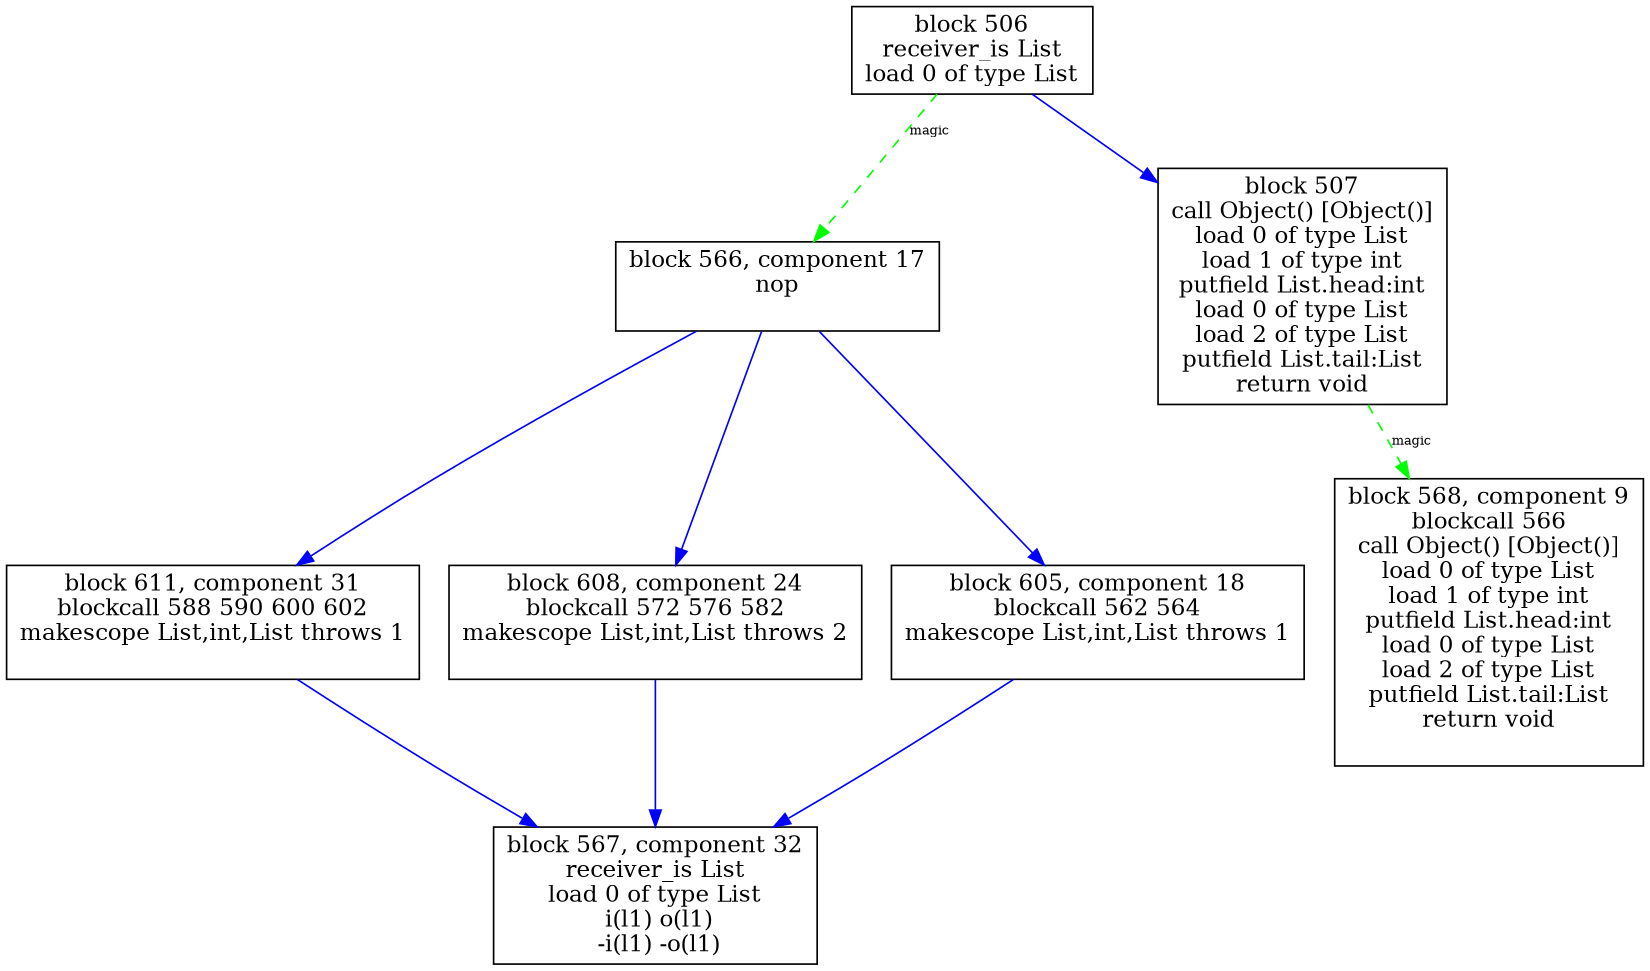 digraph "List(int,List)" {
size = "11,7.5";
codeblock_506 [ shape = box, label = "block 506\nreceiver_is List\nload 0 of type List"];
codeblock_566 [ shape = box, label = "block 566, component 17\nnop\n\n"];
codeblock_611 [ shape = box, label = "block 611, component 31\nblockcall 588 590 600 602\nmakescope List,int,List throws 1\n\n"];
codeblock_567 [ shape = box, label = "block 567, component 32\nreceiver_is List\nload 0 of type List\n i(l1) o(l1)\n -i(l1) -o(l1)\n"];
codeblock_611->codeblock_567 [color = blue label = "" fontsize = 8]
codeblock_566->codeblock_611 [color = blue label = "" fontsize = 8]
codeblock_608 [ shape = box, label = "block 608, component 24\nblockcall 572 576 582\nmakescope List,int,List throws 2\n\n"];
codeblock_608->codeblock_567 [color = blue label = "" fontsize = 8]
codeblock_566->codeblock_608 [color = blue label = "" fontsize = 8]
codeblock_605 [ shape = box, label = "block 605, component 18\nblockcall 562 564\nmakescope List,int,List throws 1\n\n"];
codeblock_605->codeblock_567 [color = blue label = "" fontsize = 8]
codeblock_566->codeblock_605 [color = blue label = "" fontsize = 8]
codeblock_506->codeblock_566 [color = green style = dashed label = "magic" fontsize = 8]
codeblock_507 [ shape = box, label = "block 507\ncall Object() [Object()]\nload 0 of type List\nload 1 of type int\nputfield List.head:int\nload 0 of type List\nload 2 of type List\nputfield List.tail:List\nreturn void"];
codeblock_568 [ shape = box, label = "block 568, component 9\nblockcall 566\ncall Object() [Object()]\nload 0 of type List\nload 1 of type int\nputfield List.head:int\nload 0 of type List\nload 2 of type List\nputfield List.tail:List\nreturn void\n\n"];
codeblock_507->codeblock_568 [color = green style = dashed label = "magic" fontsize = 8]
codeblock_506->codeblock_507 [color = blue label = "" fontsize = 8]
}